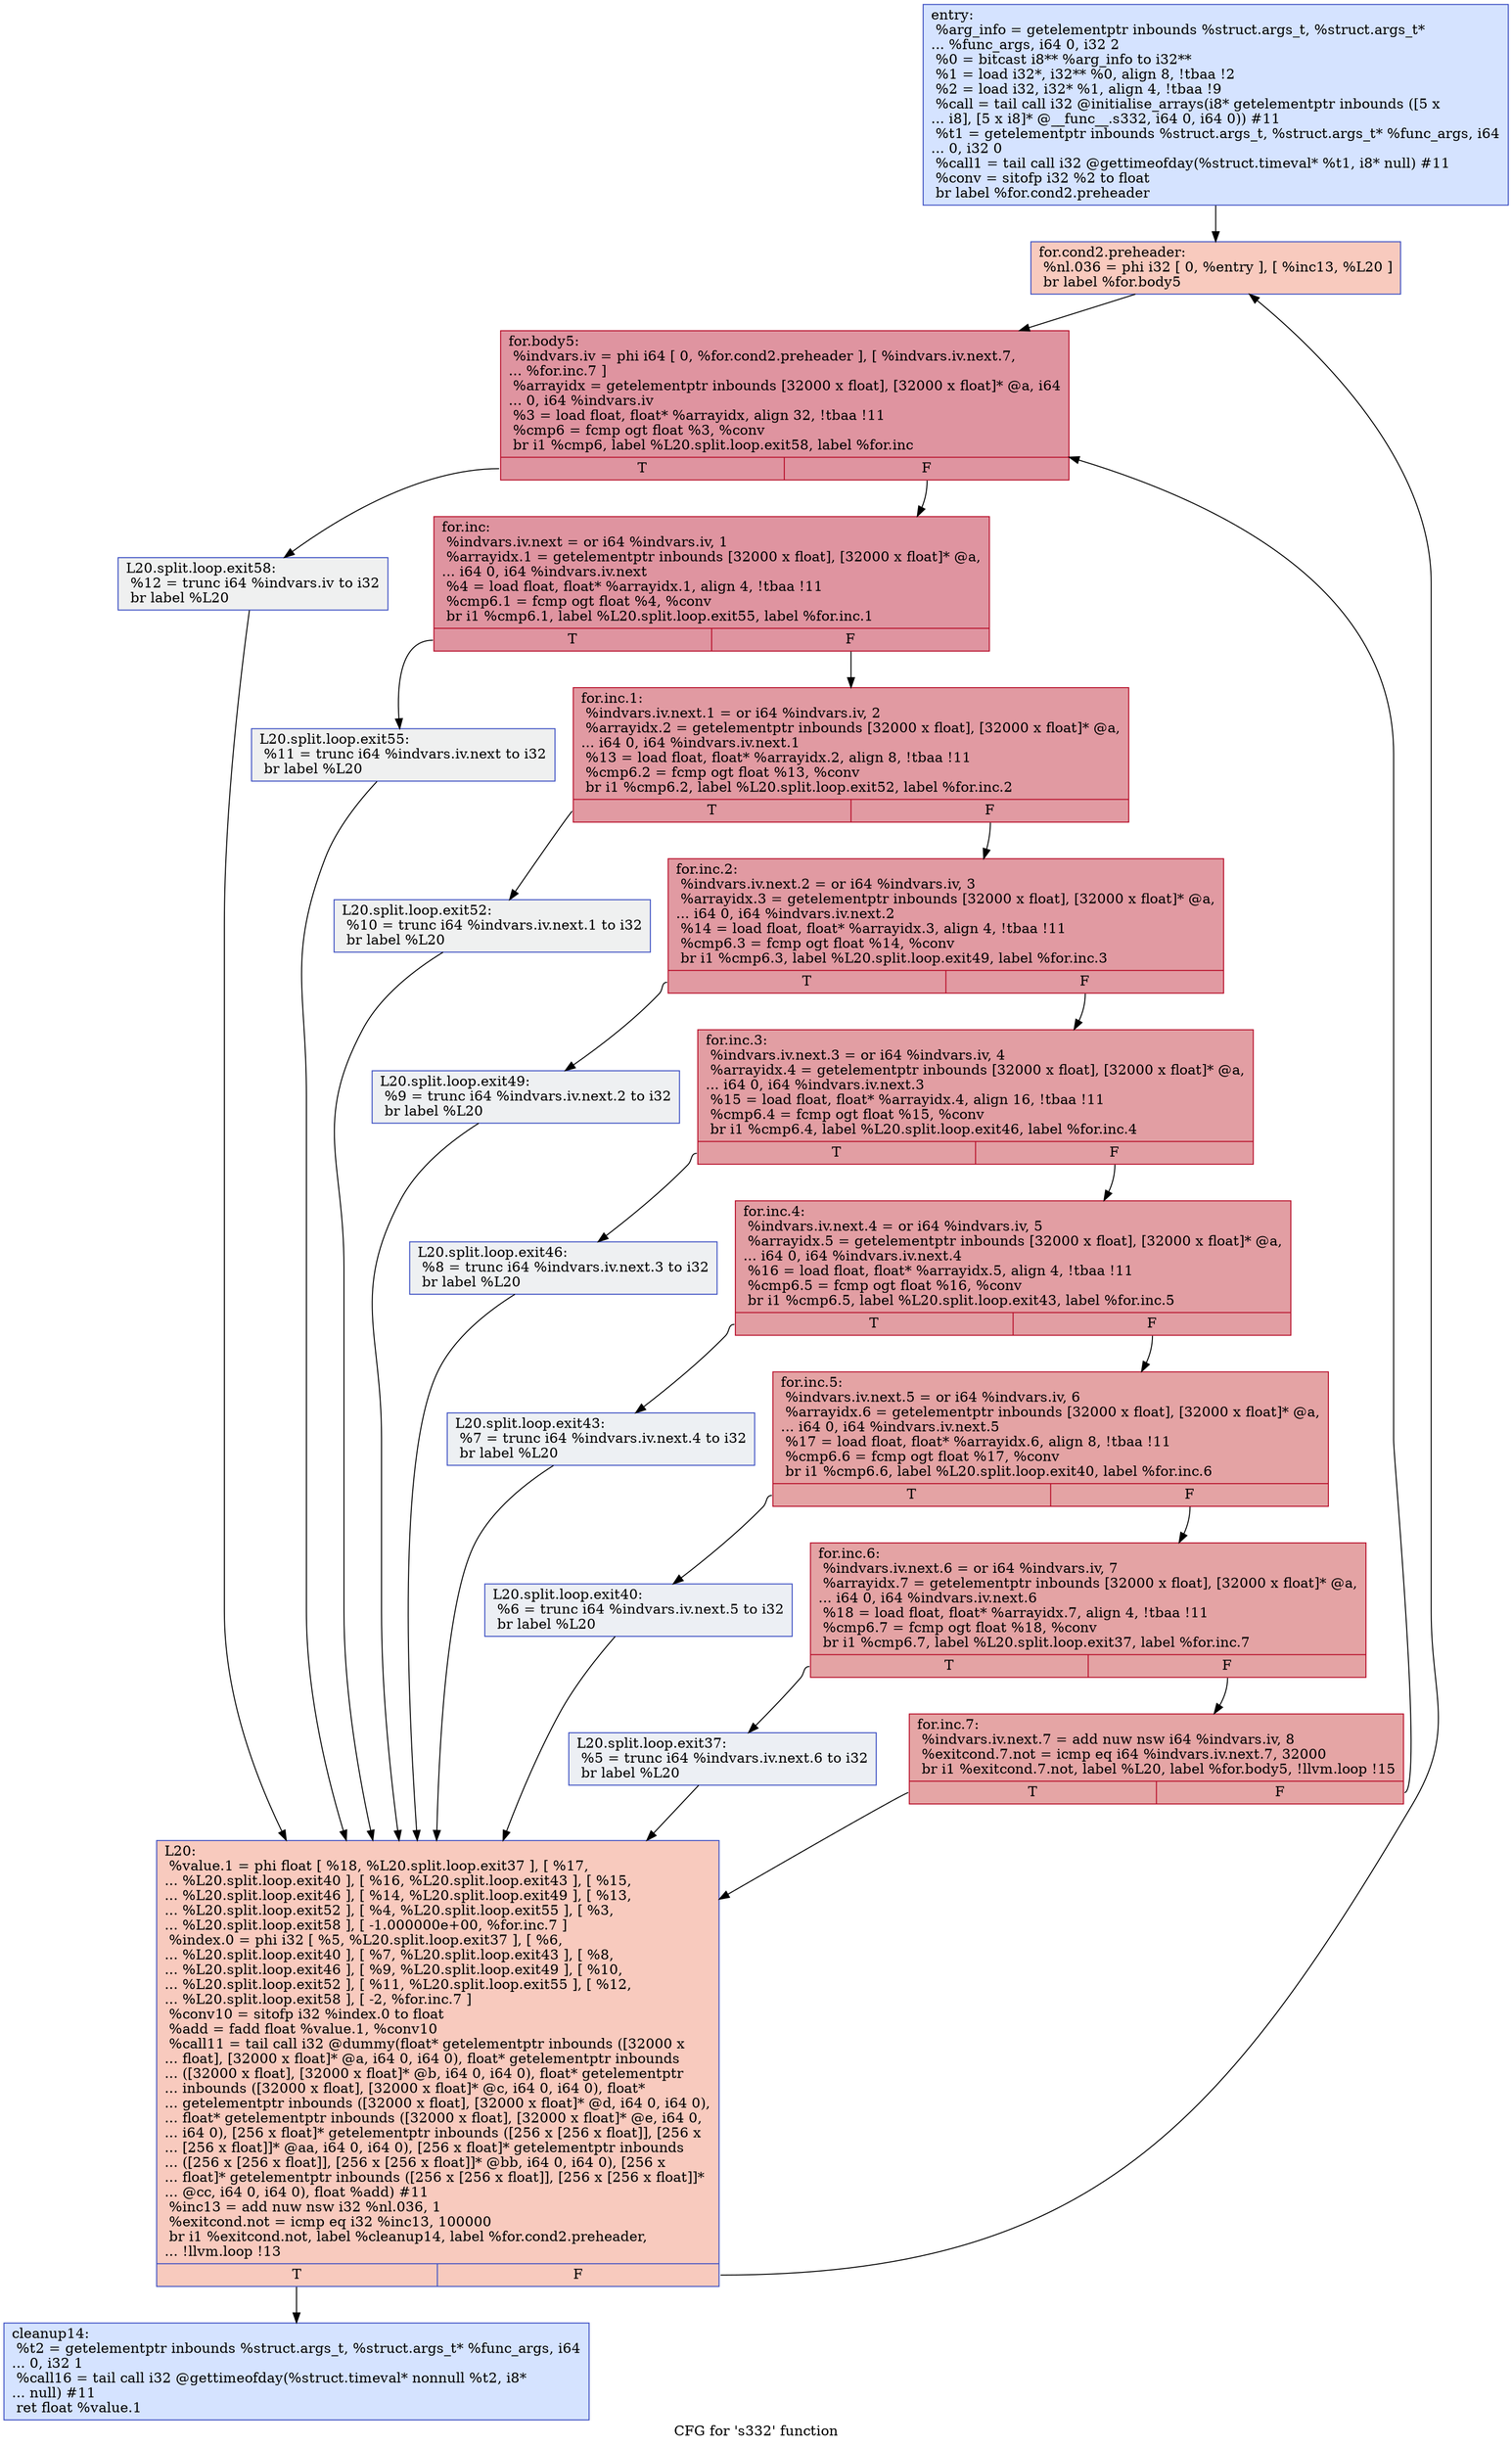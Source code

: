 digraph "CFG for 's332' function" {
	label="CFG for 's332' function";

	Node0x564c93c06070 [shape=record,color="#3d50c3ff", style=filled, fillcolor="#a1c0ff70",label="{entry:\l  %arg_info = getelementptr inbounds %struct.args_t, %struct.args_t*\l... %func_args, i64 0, i32 2\l  %0 = bitcast i8** %arg_info to i32**\l  %1 = load i32*, i32** %0, align 8, !tbaa !2\l  %2 = load i32, i32* %1, align 4, !tbaa !9\l  %call = tail call i32 @initialise_arrays(i8* getelementptr inbounds ([5 x\l... i8], [5 x i8]* @__func__.s332, i64 0, i64 0)) #11\l  %t1 = getelementptr inbounds %struct.args_t, %struct.args_t* %func_args, i64\l... 0, i32 0\l  %call1 = tail call i32 @gettimeofday(%struct.timeval* %t1, i8* null) #11\l  %conv = sitofp i32 %2 to float\l  br label %for.cond2.preheader\l}"];
	Node0x564c93c06070 -> Node0x564c93c067c0;
	Node0x564c93c067c0 [shape=record,color="#3d50c3ff", style=filled, fillcolor="#ef886b70",label="{for.cond2.preheader:                              \l  %nl.036 = phi i32 [ 0, %entry ], [ %inc13, %L20 ]\l  br label %for.body5\l}"];
	Node0x564c93c067c0 -> Node0x564c93c06a10;
	Node0x564c93c06a10 [shape=record,color="#b70d28ff", style=filled, fillcolor="#b70d2870",label="{for.body5:                                        \l  %indvars.iv = phi i64 [ 0, %for.cond2.preheader ], [ %indvars.iv.next.7,\l... %for.inc.7 ]\l  %arrayidx = getelementptr inbounds [32000 x float], [32000 x float]* @a, i64\l... 0, i64 %indvars.iv\l  %3 = load float, float* %arrayidx, align 32, !tbaa !11\l  %cmp6 = fcmp ogt float %3, %conv\l  br i1 %cmp6, label %L20.split.loop.exit58, label %for.inc\l|{<s0>T|<s1>F}}"];
	Node0x564c93c06a10:s0 -> Node0x564c93c07070;
	Node0x564c93c06a10:s1 -> Node0x564c93c07170;
	Node0x564c93c07170 [shape=record,color="#b70d28ff", style=filled, fillcolor="#b70d2870",label="{for.inc:                                          \l  %indvars.iv.next = or i64 %indvars.iv, 1\l  %arrayidx.1 = getelementptr inbounds [32000 x float], [32000 x float]* @a,\l... i64 0, i64 %indvars.iv.next\l  %4 = load float, float* %arrayidx.1, align 4, !tbaa !11\l  %cmp6.1 = fcmp ogt float %4, %conv\l  br i1 %cmp6.1, label %L20.split.loop.exit55, label %for.inc.1\l|{<s0>T|<s1>F}}"];
	Node0x564c93c07170:s0 -> Node0x564c93c075e0;
	Node0x564c93c07170:s1 -> Node0x564c93c07680;
	Node0x564c93c07810 [shape=record,color="#3d50c3ff", style=filled, fillcolor="#d4dbe670",label="{L20.split.loop.exit37:                            \l  %5 = trunc i64 %indvars.iv.next.6 to i32\l  br label %L20\l}"];
	Node0x564c93c07810 -> Node0x564c93c068d0;
	Node0x564c93c07a80 [shape=record,color="#3d50c3ff", style=filled, fillcolor="#d4dbe670",label="{L20.split.loop.exit40:                            \l  %6 = trunc i64 %indvars.iv.next.5 to i32\l  br label %L20\l}"];
	Node0x564c93c07a80 -> Node0x564c93c068d0;
	Node0x564c93c07cc0 [shape=record,color="#3d50c3ff", style=filled, fillcolor="#d6dce470",label="{L20.split.loop.exit43:                            \l  %7 = trunc i64 %indvars.iv.next.4 to i32\l  br label %L20\l}"];
	Node0x564c93c07cc0 -> Node0x564c93c068d0;
	Node0x564c93c08220 [shape=record,color="#3d50c3ff", style=filled, fillcolor="#d9dce170",label="{L20.split.loop.exit46:                            \l  %8 = trunc i64 %indvars.iv.next.3 to i32\l  br label %L20\l}"];
	Node0x564c93c08220 -> Node0x564c93c068d0;
	Node0x564c93c074e0 [shape=record,color="#3d50c3ff", style=filled, fillcolor="#d9dce170",label="{L20.split.loop.exit49:                            \l  %9 = trunc i64 %indvars.iv.next.2 to i32\l  br label %L20\l}"];
	Node0x564c93c074e0 -> Node0x564c93c068d0;
	Node0x564c93c086e0 [shape=record,color="#3d50c3ff", style=filled, fillcolor="#dbdcde70",label="{L20.split.loop.exit52:                            \l  %10 = trunc i64 %indvars.iv.next.1 to i32\l  br label %L20\l}"];
	Node0x564c93c086e0 -> Node0x564c93c068d0;
	Node0x564c93c075e0 [shape=record,color="#3d50c3ff", style=filled, fillcolor="#dbdcde70",label="{L20.split.loop.exit55:                            \l  %11 = trunc i64 %indvars.iv.next to i32\l  br label %L20\l}"];
	Node0x564c93c075e0 -> Node0x564c93c068d0;
	Node0x564c93c07070 [shape=record,color="#3d50c3ff", style=filled, fillcolor="#dbdcde70",label="{L20.split.loop.exit58:                            \l  %12 = trunc i64 %indvars.iv to i32\l  br label %L20\l}"];
	Node0x564c93c07070 -> Node0x564c93c068d0;
	Node0x564c93c068d0 [shape=record,color="#3d50c3ff", style=filled, fillcolor="#ef886b70",label="{L20:                                              \l  %value.1 = phi float [ %18, %L20.split.loop.exit37 ], [ %17,\l... %L20.split.loop.exit40 ], [ %16, %L20.split.loop.exit43 ], [ %15,\l... %L20.split.loop.exit46 ], [ %14, %L20.split.loop.exit49 ], [ %13,\l... %L20.split.loop.exit52 ], [ %4, %L20.split.loop.exit55 ], [ %3,\l... %L20.split.loop.exit58 ], [ -1.000000e+00, %for.inc.7 ]\l  %index.0 = phi i32 [ %5, %L20.split.loop.exit37 ], [ %6,\l... %L20.split.loop.exit40 ], [ %7, %L20.split.loop.exit43 ], [ %8,\l... %L20.split.loop.exit46 ], [ %9, %L20.split.loop.exit49 ], [ %10,\l... %L20.split.loop.exit52 ], [ %11, %L20.split.loop.exit55 ], [ %12,\l... %L20.split.loop.exit58 ], [ -2, %for.inc.7 ]\l  %conv10 = sitofp i32 %index.0 to float\l  %add = fadd float %value.1, %conv10\l  %call11 = tail call i32 @dummy(float* getelementptr inbounds ([32000 x\l... float], [32000 x float]* @a, i64 0, i64 0), float* getelementptr inbounds\l... ([32000 x float], [32000 x float]* @b, i64 0, i64 0), float* getelementptr\l... inbounds ([32000 x float], [32000 x float]* @c, i64 0, i64 0), float*\l... getelementptr inbounds ([32000 x float], [32000 x float]* @d, i64 0, i64 0),\l... float* getelementptr inbounds ([32000 x float], [32000 x float]* @e, i64 0,\l... i64 0), [256 x float]* getelementptr inbounds ([256 x [256 x float]], [256 x\l... [256 x float]]* @aa, i64 0, i64 0), [256 x float]* getelementptr inbounds\l... ([256 x [256 x float]], [256 x [256 x float]]* @bb, i64 0, i64 0), [256 x\l... float]* getelementptr inbounds ([256 x [256 x float]], [256 x [256 x float]]*\l... @cc, i64 0, i64 0), float %add) #11\l  %inc13 = add nuw nsw i32 %nl.036, 1\l  %exitcond.not = icmp eq i32 %inc13, 100000\l  br i1 %exitcond.not, label %cleanup14, label %for.cond2.preheader,\l... !llvm.loop !13\l|{<s0>T|<s1>F}}"];
	Node0x564c93c068d0:s0 -> Node0x564c93c09410;
	Node0x564c93c068d0:s1 -> Node0x564c93c067c0;
	Node0x564c93c09410 [shape=record,color="#3d50c3ff", style=filled, fillcolor="#a1c0ff70",label="{cleanup14:                                        \l  %t2 = getelementptr inbounds %struct.args_t, %struct.args_t* %func_args, i64\l... 0, i32 1\l  %call16 = tail call i32 @gettimeofday(%struct.timeval* nonnull %t2, i8*\l... null) #11\l  ret float %value.1\l}"];
	Node0x564c93c07680 [shape=record,color="#b70d28ff", style=filled, fillcolor="#bb1b2c70",label="{for.inc.1:                                        \l  %indvars.iv.next.1 = or i64 %indvars.iv, 2\l  %arrayidx.2 = getelementptr inbounds [32000 x float], [32000 x float]* @a,\l... i64 0, i64 %indvars.iv.next.1\l  %13 = load float, float* %arrayidx.2, align 8, !tbaa !11\l  %cmp6.2 = fcmp ogt float %13, %conv\l  br i1 %cmp6.2, label %L20.split.loop.exit52, label %for.inc.2\l|{<s0>T|<s1>F}}"];
	Node0x564c93c07680:s0 -> Node0x564c93c086e0;
	Node0x564c93c07680:s1 -> Node0x564c93c09b90;
	Node0x564c93c09b90 [shape=record,color="#b70d28ff", style=filled, fillcolor="#bb1b2c70",label="{for.inc.2:                                        \l  %indvars.iv.next.2 = or i64 %indvars.iv, 3\l  %arrayidx.3 = getelementptr inbounds [32000 x float], [32000 x float]* @a,\l... i64 0, i64 %indvars.iv.next.2\l  %14 = load float, float* %arrayidx.3, align 4, !tbaa !11\l  %cmp6.3 = fcmp ogt float %14, %conv\l  br i1 %cmp6.3, label %L20.split.loop.exit49, label %for.inc.3\l|{<s0>T|<s1>F}}"];
	Node0x564c93c09b90:s0 -> Node0x564c93c074e0;
	Node0x564c93c09b90:s1 -> Node0x564c93c09ee0;
	Node0x564c93c09ee0 [shape=record,color="#b70d28ff", style=filled, fillcolor="#be242e70",label="{for.inc.3:                                        \l  %indvars.iv.next.3 = or i64 %indvars.iv, 4\l  %arrayidx.4 = getelementptr inbounds [32000 x float], [32000 x float]* @a,\l... i64 0, i64 %indvars.iv.next.3\l  %15 = load float, float* %arrayidx.4, align 16, !tbaa !11\l  %cmp6.4 = fcmp ogt float %15, %conv\l  br i1 %cmp6.4, label %L20.split.loop.exit46, label %for.inc.4\l|{<s0>T|<s1>F}}"];
	Node0x564c93c09ee0:s0 -> Node0x564c93c08220;
	Node0x564c93c09ee0:s1 -> Node0x564c93c08270;
	Node0x564c93c08270 [shape=record,color="#b70d28ff", style=filled, fillcolor="#be242e70",label="{for.inc.4:                                        \l  %indvars.iv.next.4 = or i64 %indvars.iv, 5\l  %arrayidx.5 = getelementptr inbounds [32000 x float], [32000 x float]* @a,\l... i64 0, i64 %indvars.iv.next.4\l  %16 = load float, float* %arrayidx.5, align 4, !tbaa !11\l  %cmp6.5 = fcmp ogt float %16, %conv\l  br i1 %cmp6.5, label %L20.split.loop.exit43, label %for.inc.5\l|{<s0>T|<s1>F}}"];
	Node0x564c93c08270:s0 -> Node0x564c93c07cc0;
	Node0x564c93c08270:s1 -> Node0x564c93c07f80;
	Node0x564c93c07f80 [shape=record,color="#b70d28ff", style=filled, fillcolor="#c32e3170",label="{for.inc.5:                                        \l  %indvars.iv.next.5 = or i64 %indvars.iv, 6\l  %arrayidx.6 = getelementptr inbounds [32000 x float], [32000 x float]* @a,\l... i64 0, i64 %indvars.iv.next.5\l  %17 = load float, float* %arrayidx.6, align 8, !tbaa !11\l  %cmp6.6 = fcmp ogt float %17, %conv\l  br i1 %cmp6.6, label %L20.split.loop.exit40, label %for.inc.6\l|{<s0>T|<s1>F}}"];
	Node0x564c93c07f80:s0 -> Node0x564c93c07a80;
	Node0x564c93c07f80:s1 -> Node0x564c93c07fd0;
	Node0x564c93c07fd0 [shape=record,color="#b70d28ff", style=filled, fillcolor="#c32e3170",label="{for.inc.6:                                        \l  %indvars.iv.next.6 = or i64 %indvars.iv, 7\l  %arrayidx.7 = getelementptr inbounds [32000 x float], [32000 x float]* @a,\l... i64 0, i64 %indvars.iv.next.6\l  %18 = load float, float* %arrayidx.7, align 4, !tbaa !11\l  %cmp6.7 = fcmp ogt float %18, %conv\l  br i1 %cmp6.7, label %L20.split.loop.exit37, label %for.inc.7\l|{<s0>T|<s1>F}}"];
	Node0x564c93c07fd0:s0 -> Node0x564c93c07810;
	Node0x564c93c07fd0:s1 -> Node0x564c93c06be0;
	Node0x564c93c06be0 [shape=record,color="#b70d28ff", style=filled, fillcolor="#c5333470",label="{for.inc.7:                                        \l  %indvars.iv.next.7 = add nuw nsw i64 %indvars.iv, 8\l  %exitcond.7.not = icmp eq i64 %indvars.iv.next.7, 32000\l  br i1 %exitcond.7.not, label %L20, label %for.body5, !llvm.loop !15\l|{<s0>T|<s1>F}}"];
	Node0x564c93c06be0:s0 -> Node0x564c93c068d0;
	Node0x564c93c06be0:s1 -> Node0x564c93c06a10;
}
